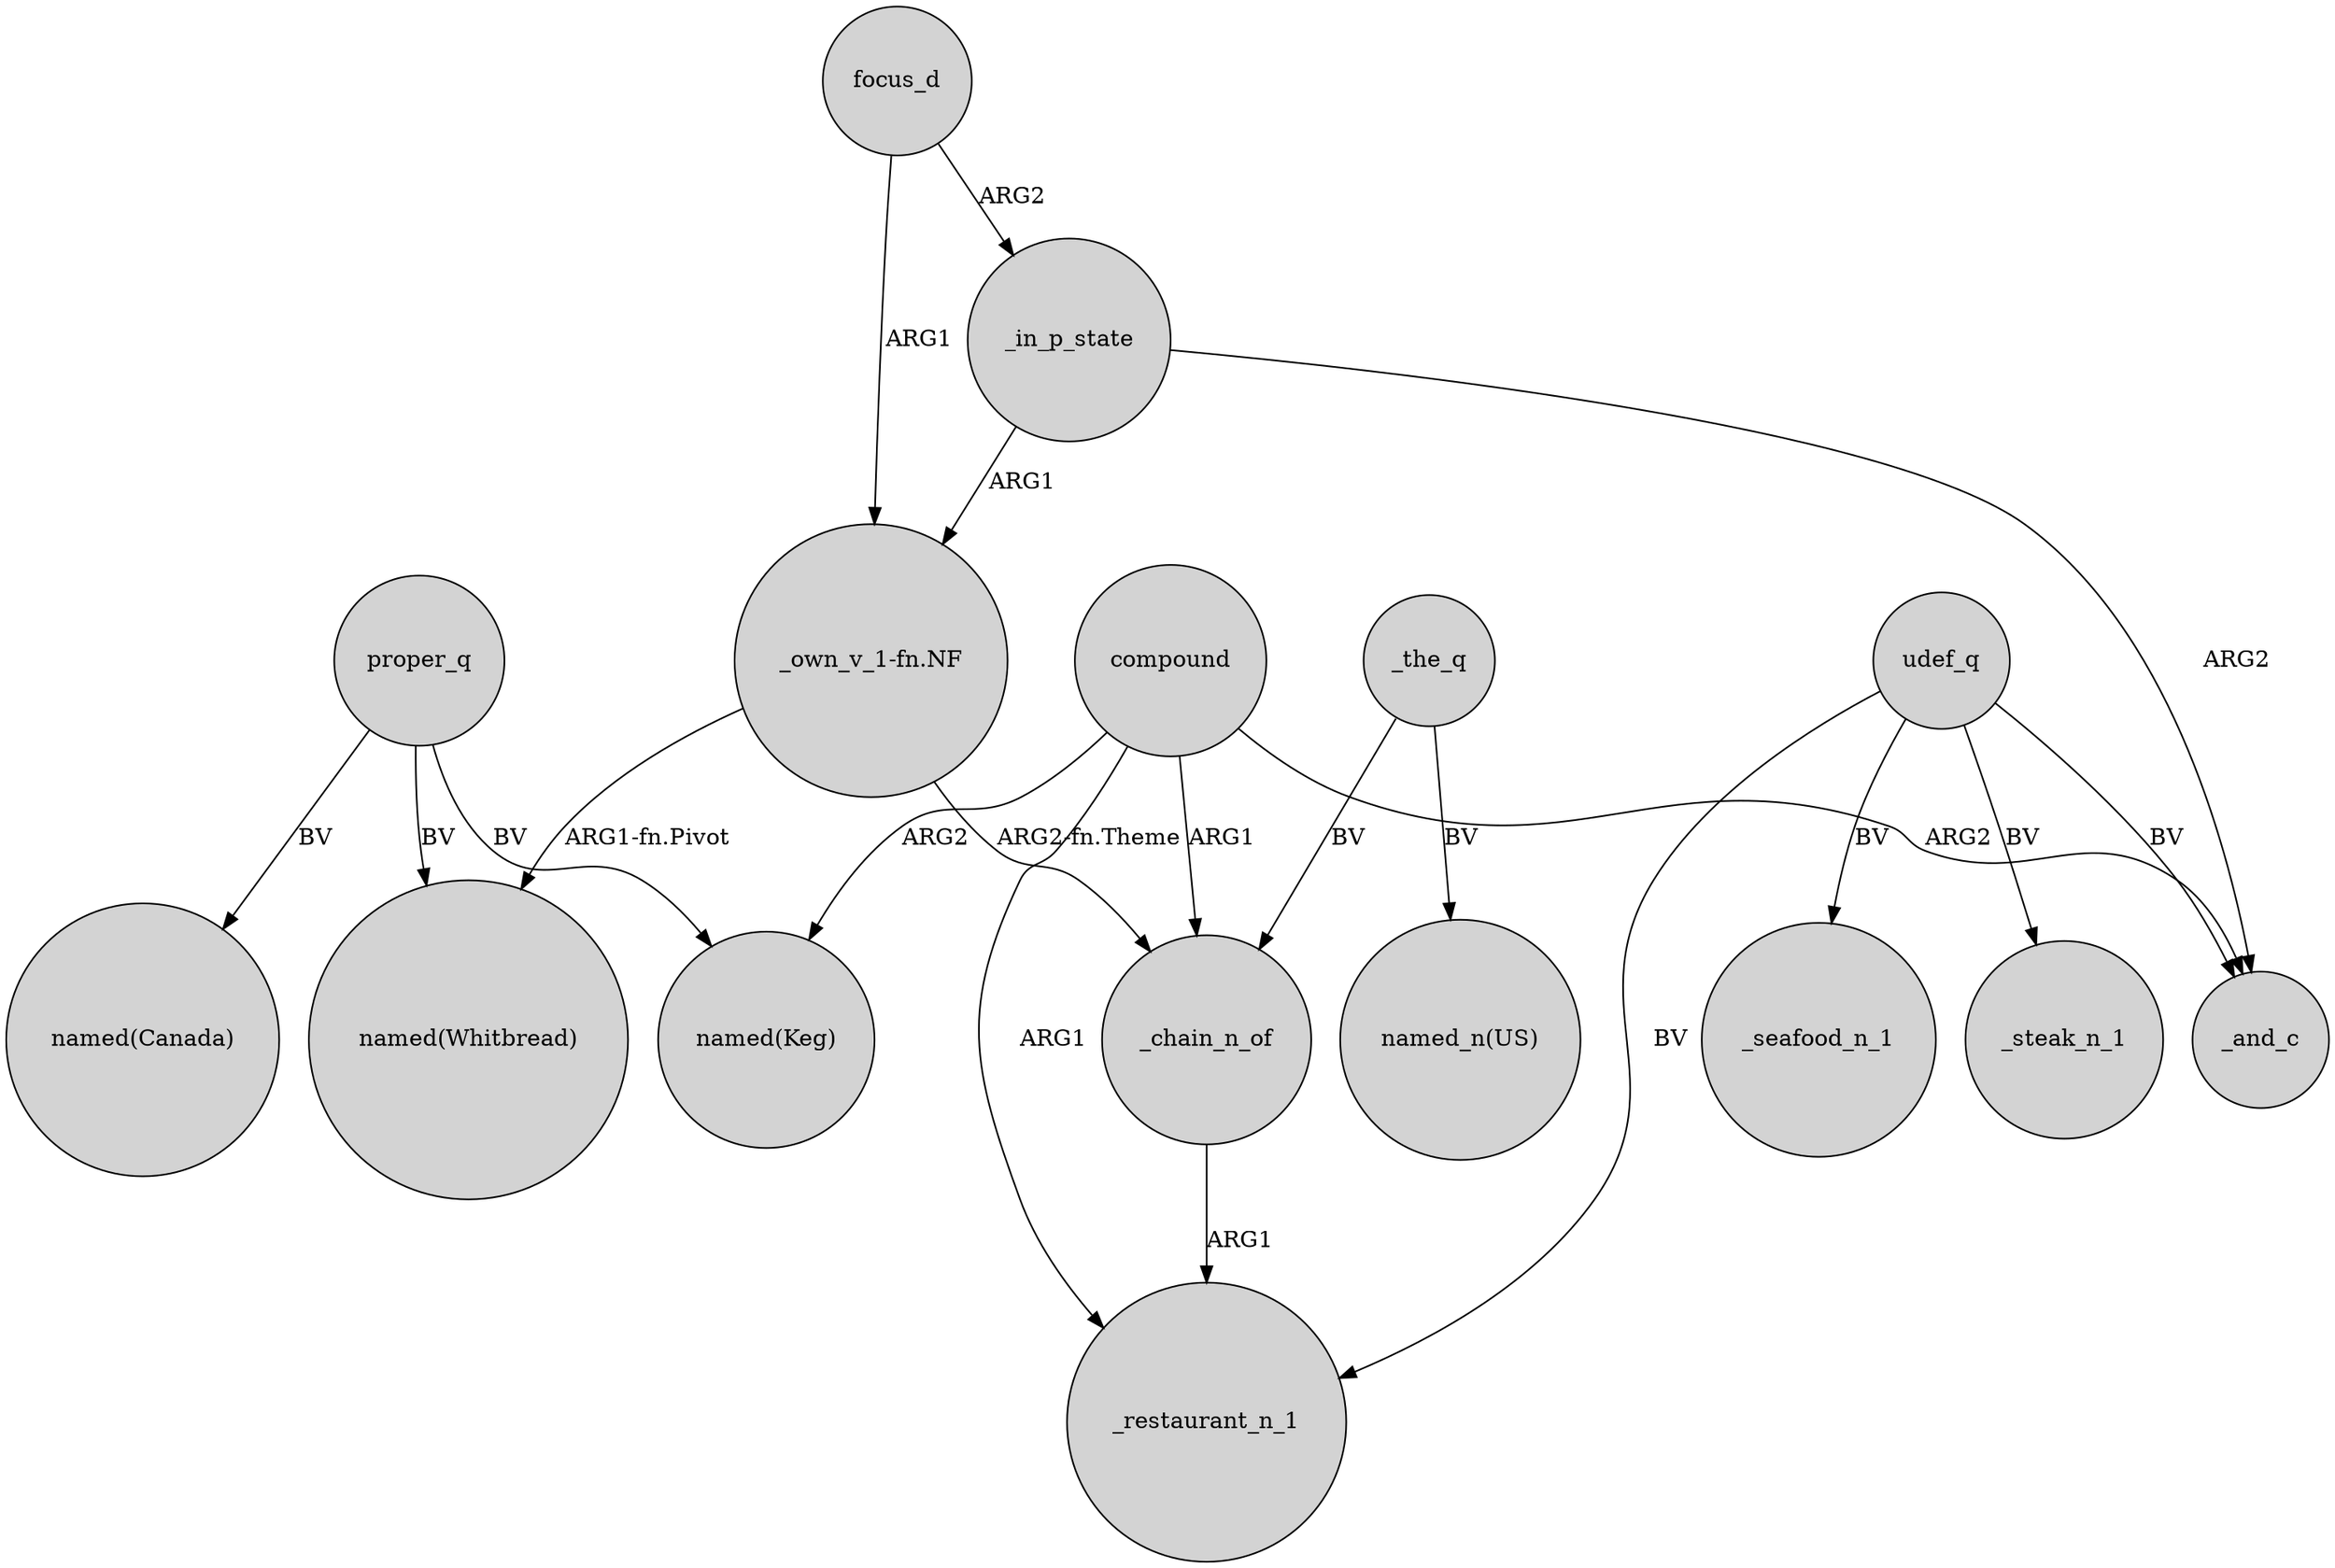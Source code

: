 digraph {
	node [shape=circle style=filled]
	proper_q -> "named(Canada)" [label=BV]
	proper_q -> "named(Keg)" [label=BV]
	"_own_v_1-fn.NF" -> "named(Whitbread)" [label="ARG1-fn.Pivot"]
	focus_d -> _in_p_state [label=ARG2]
	compound -> _chain_n_of [label=ARG1]
	_in_p_state -> "_own_v_1-fn.NF" [label=ARG1]
	compound -> "named(Keg)" [label=ARG2]
	udef_q -> _seafood_n_1 [label=BV]
	_the_q -> "named_n(US)" [label=BV]
	focus_d -> "_own_v_1-fn.NF" [label=ARG1]
	udef_q -> _steak_n_1 [label=BV]
	compound -> _and_c [label=ARG2]
	proper_q -> "named(Whitbread)" [label=BV]
	_the_q -> _chain_n_of [label=BV]
	compound -> _restaurant_n_1 [label=ARG1]
	"_own_v_1-fn.NF" -> _chain_n_of [label="ARG2-fn.Theme"]
	udef_q -> _restaurant_n_1 [label=BV]
	udef_q -> _and_c [label=BV]
	_in_p_state -> _and_c [label=ARG2]
	_chain_n_of -> _restaurant_n_1 [label=ARG1]
}
